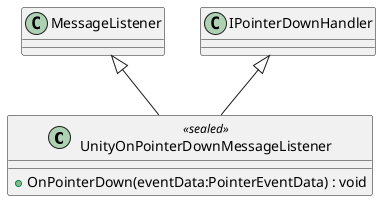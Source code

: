 @startuml
class UnityOnPointerDownMessageListener <<sealed>> {
    + OnPointerDown(eventData:PointerEventData) : void
}
MessageListener <|-- UnityOnPointerDownMessageListener
IPointerDownHandler <|-- UnityOnPointerDownMessageListener
@enduml
